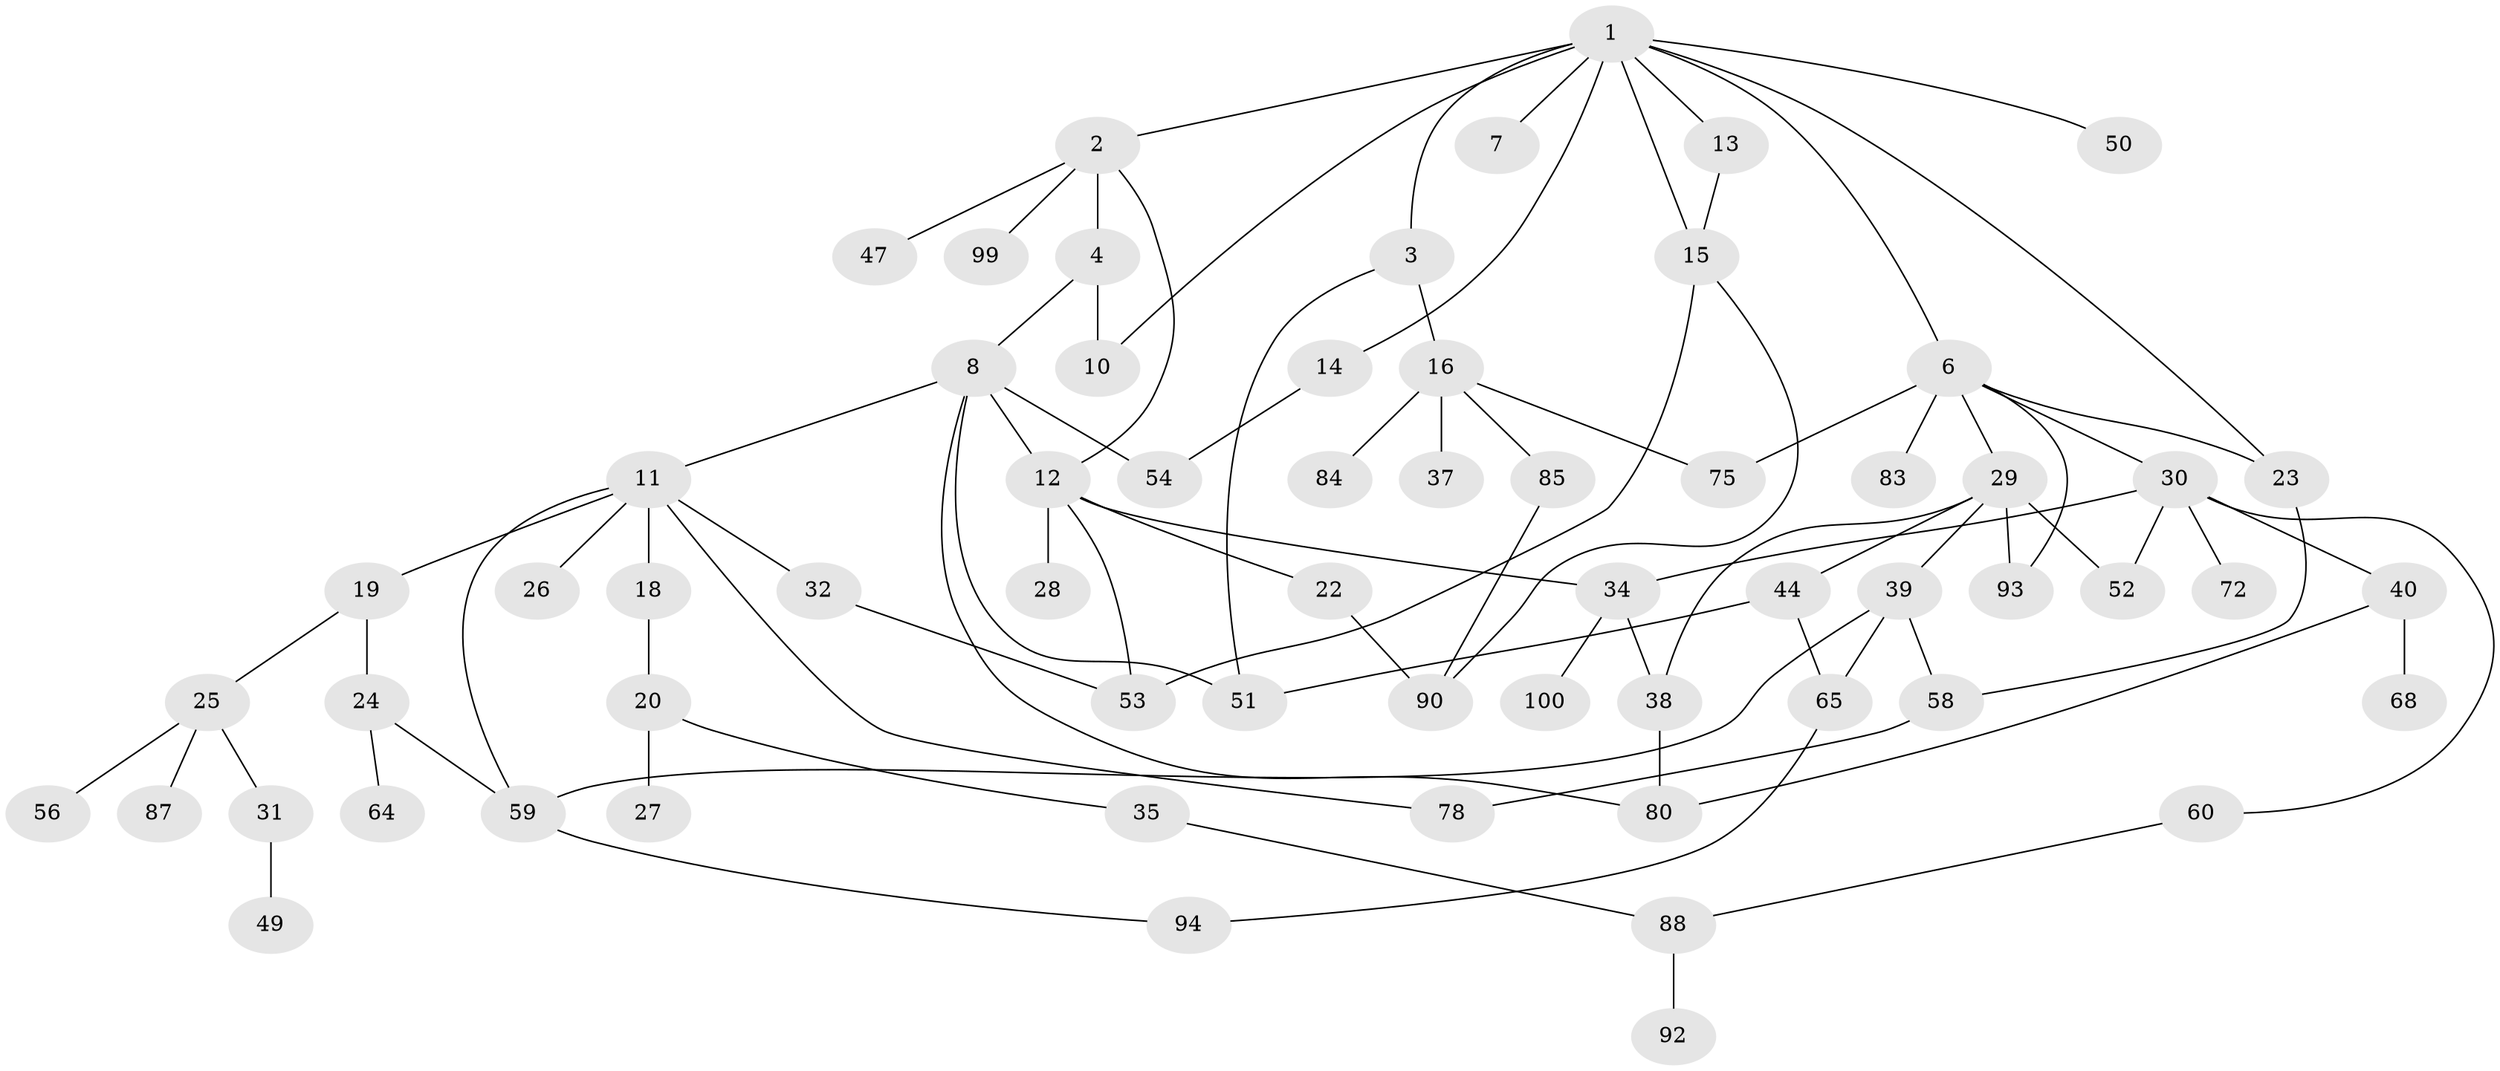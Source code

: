 // original degree distribution, {7: 0.01, 6: 0.04, 4: 0.12, 3: 0.18, 5: 0.05, 1: 0.28, 2: 0.32}
// Generated by graph-tools (version 1.1) at 2025/38/02/21/25 10:38:51]
// undirected, 64 vertices, 88 edges
graph export_dot {
graph [start="1"]
  node [color=gray90,style=filled];
  1 [super="+5"];
  2 [super="+79"];
  3 [super="+48"];
  4 [super="+36"];
  6 [super="+9"];
  7;
  8 [super="+66"];
  10;
  11 [super="+17"];
  12 [super="+62"];
  13 [super="+21"];
  14;
  15;
  16 [super="+45"];
  18;
  19;
  20 [super="+89"];
  22 [super="+86"];
  23 [super="+71"];
  24 [super="+41"];
  25 [super="+33"];
  26 [super="+81"];
  27 [super="+43"];
  28 [super="+98"];
  29 [super="+42"];
  30 [super="+63"];
  31;
  32;
  34 [super="+67"];
  35 [super="+73"];
  37 [super="+57"];
  38;
  39 [super="+55"];
  40 [super="+70"];
  44 [super="+46"];
  47;
  49 [super="+76"];
  50 [super="+61"];
  51 [super="+97"];
  52;
  53 [super="+69"];
  54 [super="+77"];
  56;
  58 [super="+74"];
  59 [super="+82"];
  60;
  64;
  65 [super="+95"];
  68;
  72;
  75;
  78;
  80 [super="+91"];
  83;
  84;
  85;
  87;
  88;
  90 [super="+96"];
  92;
  93;
  94;
  99;
  100;
  1 -- 2;
  1 -- 3;
  1 -- 6;
  1 -- 7;
  1 -- 10;
  1 -- 50;
  1 -- 13;
  1 -- 14;
  1 -- 15;
  1 -- 23;
  2 -- 4;
  2 -- 47;
  2 -- 99;
  2 -- 12;
  3 -- 16;
  3 -- 51;
  4 -- 8;
  4 -- 10;
  6 -- 30;
  6 -- 83;
  6 -- 93;
  6 -- 75;
  6 -- 29;
  6 -- 23;
  8 -- 11;
  8 -- 12;
  8 -- 54;
  8 -- 80;
  8 -- 51;
  11 -- 19;
  11 -- 26;
  11 -- 32;
  11 -- 18;
  11 -- 59;
  11 -- 78;
  12 -- 22;
  12 -- 28;
  12 -- 34 [weight=2];
  12 -- 53;
  13 -- 15;
  14 -- 54;
  15 -- 90;
  15 -- 53;
  16 -- 37;
  16 -- 75;
  16 -- 84;
  16 -- 85;
  18 -- 20;
  19 -- 24;
  19 -- 25;
  20 -- 27;
  20 -- 35;
  22 -- 90;
  23 -- 58;
  24 -- 59;
  24 -- 64;
  25 -- 31;
  25 -- 56;
  25 -- 87;
  29 -- 39;
  29 -- 44;
  29 -- 93;
  29 -- 52;
  29 -- 38;
  30 -- 34;
  30 -- 40;
  30 -- 60;
  30 -- 52;
  30 -- 72;
  31 -- 49;
  32 -- 53;
  34 -- 38;
  34 -- 100;
  35 -- 88;
  38 -- 80;
  39 -- 58;
  39 -- 59;
  39 -- 65;
  40 -- 68;
  40 -- 80;
  44 -- 51;
  44 -- 65;
  58 -- 78;
  59 -- 94;
  60 -- 88;
  65 -- 94;
  85 -- 90;
  88 -- 92;
}
